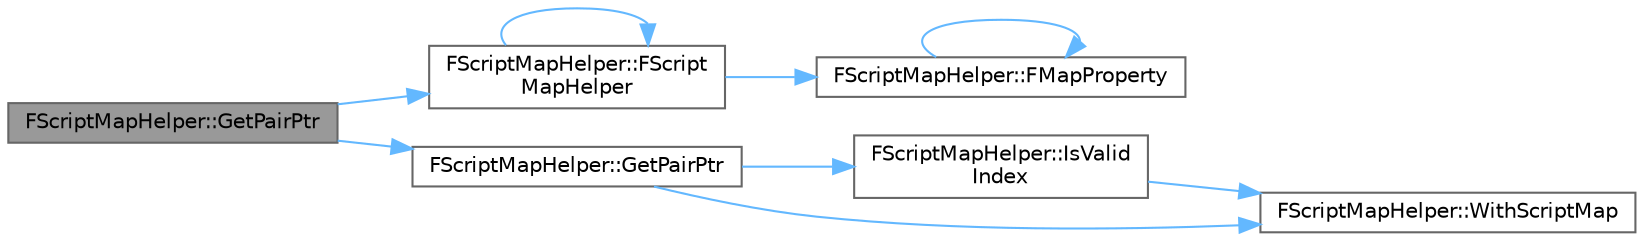 digraph "FScriptMapHelper::GetPairPtr"
{
 // INTERACTIVE_SVG=YES
 // LATEX_PDF_SIZE
  bgcolor="transparent";
  edge [fontname=Helvetica,fontsize=10,labelfontname=Helvetica,labelfontsize=10];
  node [fontname=Helvetica,fontsize=10,shape=box,height=0.2,width=0.4];
  rankdir="LR";
  Node1 [id="Node000001",label="FScriptMapHelper::GetPairPtr",height=0.2,width=0.4,color="gray40", fillcolor="grey60", style="filled", fontcolor="black",tooltip="Returns a uint8 pointer to the pair in the map."];
  Node1 -> Node2 [id="edge1_Node000001_Node000002",color="steelblue1",style="solid",tooltip=" "];
  Node2 [id="Node000002",label="FScriptMapHelper::FScript\lMapHelper",height=0.2,width=0.4,color="grey40", fillcolor="white", style="filled",URL="$d4/d21/classFScriptMapHelper.html#afe165a9c3c69400cde839685685c96ec",tooltip="Constructor, brings together a property and an instance of the property located in memory."];
  Node2 -> Node2 [id="edge2_Node000002_Node000002",color="steelblue1",style="solid",tooltip=" "];
  Node2 -> Node3 [id="edge3_Node000002_Node000003",color="steelblue1",style="solid",tooltip=" "];
  Node3 [id="Node000003",label="FScriptMapHelper::FMapProperty",height=0.2,width=0.4,color="grey40", fillcolor="white", style="filled",URL="$d4/d21/classFScriptMapHelper.html#ae95d42c156d8acd778eca6af2fd0c5ab",tooltip=" "];
  Node3 -> Node3 [id="edge4_Node000003_Node000003",color="steelblue1",style="solid",tooltip=" "];
  Node1 -> Node4 [id="edge5_Node000001_Node000004",color="steelblue1",style="solid",tooltip=" "];
  Node4 [id="Node000004",label="FScriptMapHelper::GetPairPtr",height=0.2,width=0.4,color="grey40", fillcolor="white", style="filled",URL="$d4/d21/classFScriptMapHelper.html#a165ee88343da64eb660d73b52fb49797",tooltip="Returns a uint8 pointer to the pair in the map."];
  Node4 -> Node5 [id="edge6_Node000004_Node000005",color="steelblue1",style="solid",tooltip=" "];
  Node5 [id="Node000005",label="FScriptMapHelper::IsValid\lIndex",height=0.2,width=0.4,color="grey40", fillcolor="white", style="filled",URL="$d4/d21/classFScriptMapHelper.html#afa9a09d25e073fa62fca5f04c4fa1b88",tooltip="Index range check."];
  Node5 -> Node6 [id="edge7_Node000005_Node000006",color="steelblue1",style="solid",tooltip=" "];
  Node6 [id="Node000006",label="FScriptMapHelper::WithScriptMap",height=0.2,width=0.4,color="grey40", fillcolor="white", style="filled",URL="$d4/d21/classFScriptMapHelper.html#ad068ece7a3e0a66870836ea53dd93df9",tooltip=" "];
  Node4 -> Node6 [id="edge8_Node000004_Node000006",color="steelblue1",style="solid",tooltip=" "];
}
